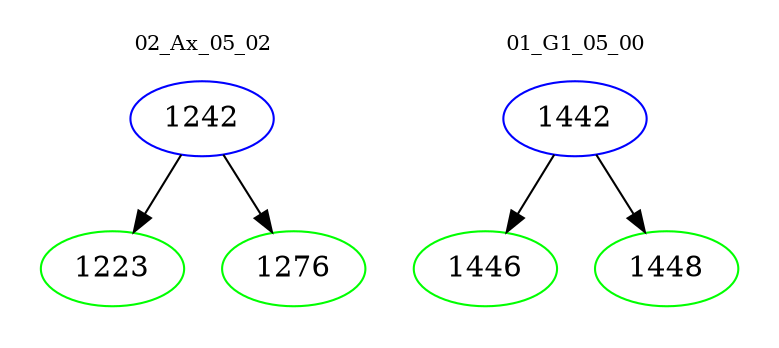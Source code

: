 digraph{
subgraph cluster_0 {
color = white
label = "02_Ax_05_02";
fontsize=10;
T0_1242 [label="1242", color="blue"]
T0_1242 -> T0_1223 [color="black"]
T0_1223 [label="1223", color="green"]
T0_1242 -> T0_1276 [color="black"]
T0_1276 [label="1276", color="green"]
}
subgraph cluster_1 {
color = white
label = "01_G1_05_00";
fontsize=10;
T1_1442 [label="1442", color="blue"]
T1_1442 -> T1_1446 [color="black"]
T1_1446 [label="1446", color="green"]
T1_1442 -> T1_1448 [color="black"]
T1_1448 [label="1448", color="green"]
}
}
